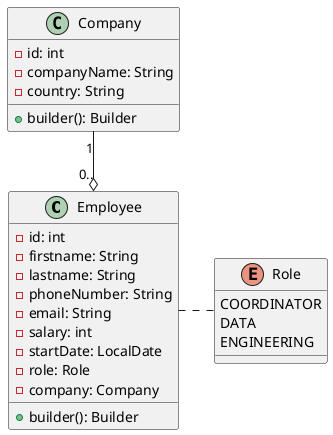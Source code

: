 @startuml

class Employee {
    - id: int
    - firstname: String
    - lastname: String
    - phoneNumber: String
    - email: String
    - salary: int
    - startDate: LocalDate
    - role: Role
    - company: Company
    + builder(): Builder
}
class Company {
    - id: int
    - companyName: String
    - country: String
    + builder(): Builder
}
enum Role {
    COORDINATOR
    DATA
    ENGINEERING
}
Company "1" --o "0.." Employee
Employee . Role

@enduml
